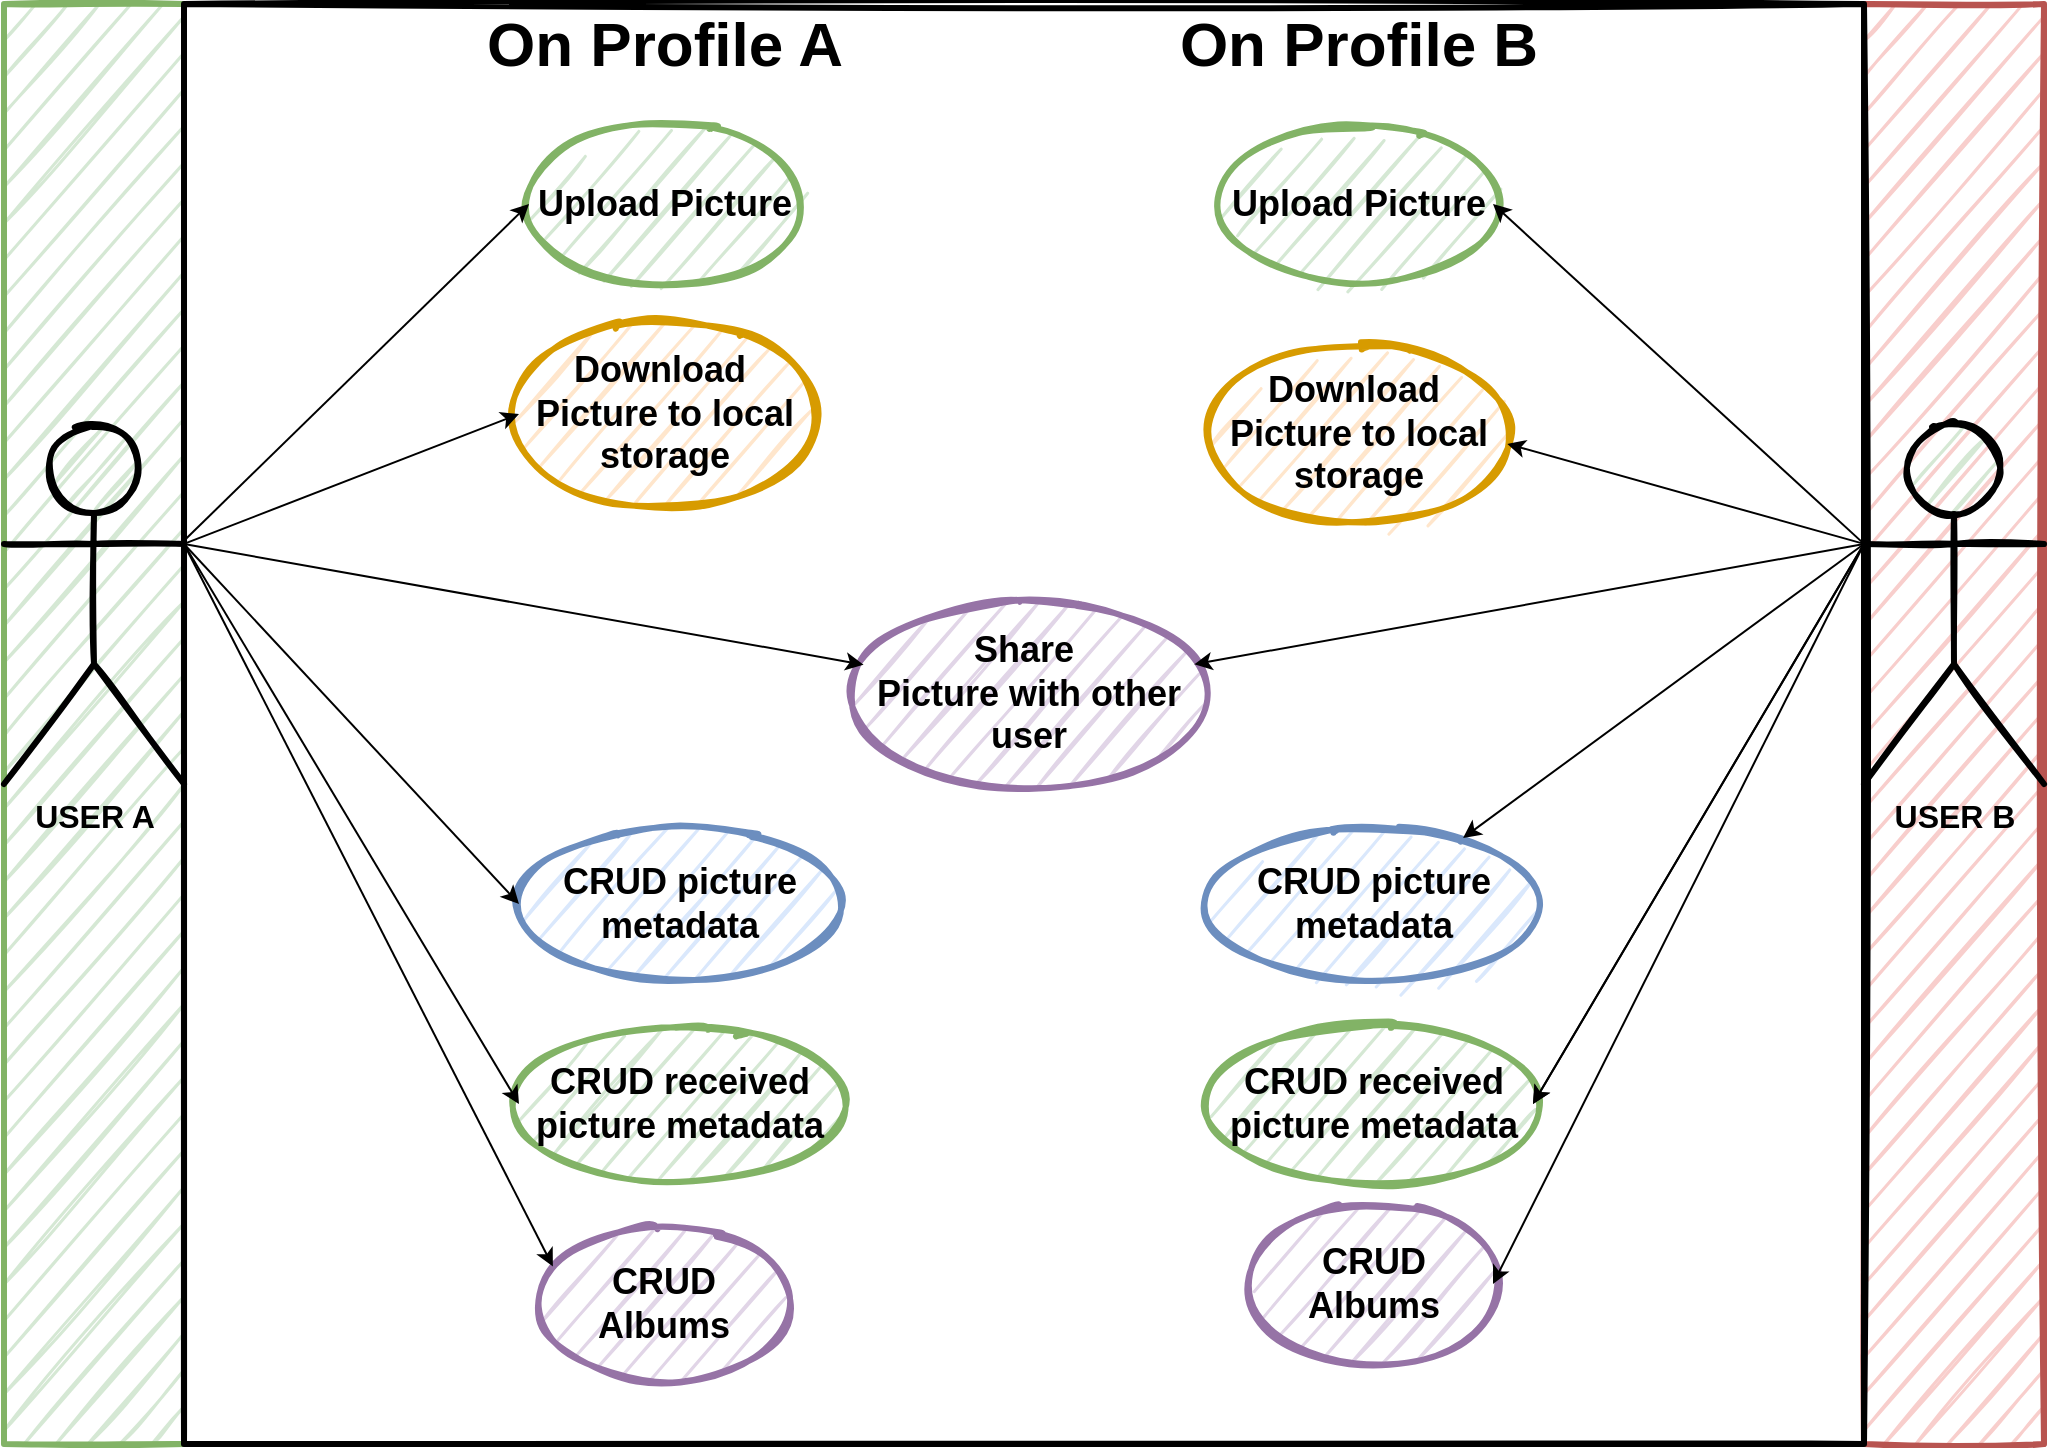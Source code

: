 <mxfile version="15.5.6" type="device"><diagram id="UrxeIWhLxlqj7P43byMA" name="Page-1"><mxGraphModel dx="1303" dy="890" grid="1" gridSize="10" guides="1" tooltips="1" connect="1" arrows="1" fold="1" page="1" pageScale="1" pageWidth="1654" pageHeight="2336" math="0" shadow="0"><root><mxCell id="0"/><mxCell id="1" parent="0"/><mxCell id="sXR-CMNeAIy7z6sWAmM6-47" value="" style="rounded=0;whiteSpace=wrap;html=1;shadow=0;sketch=1;fontSize=31;strokeColor=#b85450;strokeWidth=3;fillColor=#f8cecc;" vertex="1" parent="1"><mxGeometry x="1060" y="110" width="90" height="720" as="geometry"/></mxCell><mxCell id="sXR-CMNeAIy7z6sWAmM6-45" value="" style="rounded=0;whiteSpace=wrap;html=1;shadow=0;sketch=1;fontSize=31;strokeColor=#82b366;strokeWidth=3;fillColor=#d5e8d4;" vertex="1" parent="1"><mxGeometry x="130" y="110" width="90" height="720" as="geometry"/></mxCell><mxCell id="sXR-CMNeAIy7z6sWAmM6-25" value="" style="rounded=0;whiteSpace=wrap;html=1;shadow=0;sketch=1;fontSize=31;strokeColor=default;strokeWidth=3;" vertex="1" parent="1"><mxGeometry x="220" y="110" width="840" height="720" as="geometry"/></mxCell><mxCell id="sXR-CMNeAIy7z6sWAmM6-1" value="USER A" style="shape=umlActor;verticalLabelPosition=bottom;verticalAlign=top;html=1;outlineConnect=0;fillColor=#d5e8d4;strokeColor=default;shadow=0;sketch=1;strokeWidth=3;fontSize=16;fontStyle=1" vertex="1" parent="1"><mxGeometry x="130" y="320" width="90" height="180" as="geometry"/></mxCell><mxCell id="sXR-CMNeAIy7z6sWAmM6-4" value="USER B" style="shape=umlActor;verticalLabelPosition=bottom;verticalAlign=top;html=1;outlineConnect=0;fillColor=#d5e8d4;strokeColor=default;shadow=0;sketch=1;strokeWidth=3;fontSize=16;fontStyle=1" vertex="1" parent="1"><mxGeometry x="1060" y="320" width="90" height="180" as="geometry"/></mxCell><mxCell id="sXR-CMNeAIy7z6sWAmM6-6" value="Upload Picture&lt;br&gt;" style="ellipse;whiteSpace=wrap;html=1;shadow=0;sketch=1;fontSize=18;strokeColor=#82b366;strokeWidth=3;fontStyle=1;fillColor=#d5e8d4;" vertex="1" parent="1"><mxGeometry x="392.5" y="170" width="135" height="80" as="geometry"/></mxCell><mxCell id="sXR-CMNeAIy7z6sWAmM6-8" value="Share&amp;nbsp;&lt;br&gt;Picture with other user" style="ellipse;whiteSpace=wrap;html=1;shadow=0;sketch=1;fontSize=18;strokeColor=#9673a6;strokeWidth=3;fontStyle=1;fillColor=#e1d5e7;" vertex="1" parent="1"><mxGeometry x="555" y="410" width="175" height="90" as="geometry"/></mxCell><mxCell id="sXR-CMNeAIy7z6sWAmM6-9" value="CRUD picture metadata" style="ellipse;whiteSpace=wrap;html=1;shadow=0;sketch=1;fontSize=18;strokeColor=#6c8ebf;strokeWidth=3;fontStyle=1;fillColor=#dae8fc;" vertex="1" parent="1"><mxGeometry x="387.5" y="520" width="160" height="80" as="geometry"/></mxCell><mxCell id="sXR-CMNeAIy7z6sWAmM6-10" value="CRUD received picture metadata" style="ellipse;whiteSpace=wrap;html=1;shadow=0;sketch=1;fontSize=18;strokeColor=#82b366;strokeWidth=3;fontStyle=1;fillColor=#d5e8d4;" vertex="1" parent="1"><mxGeometry x="387.5" y="620" width="160" height="80" as="geometry"/></mxCell><mxCell id="sXR-CMNeAIy7z6sWAmM6-11" value="CRUD Albums" style="ellipse;whiteSpace=wrap;html=1;shadow=0;sketch=1;fontSize=18;strokeColor=#9673a6;strokeWidth=3;fontStyle=1;fillColor=#e1d5e7;" vertex="1" parent="1"><mxGeometry x="400" y="720" width="120" height="80" as="geometry"/></mxCell><mxCell id="sXR-CMNeAIy7z6sWAmM6-19" value="On Profile A" style="text;html=1;align=center;verticalAlign=middle;resizable=0;points=[];autosize=1;strokeColor=none;fillColor=none;fontSize=31;fontStyle=1" vertex="1" parent="1"><mxGeometry x="365" y="110" width="190" height="40" as="geometry"/></mxCell><mxCell id="sXR-CMNeAIy7z6sWAmM6-20" value="On Profile B" style="text;html=1;align=center;verticalAlign=middle;resizable=0;points=[];autosize=1;strokeColor=none;fillColor=none;fontSize=31;fontStyle=1" vertex="1" parent="1"><mxGeometry x="712" y="110" width="190" height="40" as="geometry"/></mxCell><mxCell id="sXR-CMNeAIy7z6sWAmM6-22" value="Download&amp;nbsp;&lt;br&gt;Picture to local storage" style="ellipse;whiteSpace=wrap;html=1;shadow=0;sketch=1;fontSize=18;strokeColor=#d79b00;strokeWidth=3;fontStyle=1;fillColor=#ffe6cc;" vertex="1" parent="1"><mxGeometry x="387.5" y="270" width="145" height="90" as="geometry"/></mxCell><mxCell id="sXR-CMNeAIy7z6sWAmM6-23" value="CRUD picture metadata" style="ellipse;whiteSpace=wrap;html=1;shadow=0;sketch=1;fontSize=18;strokeColor=#6c8ebf;strokeWidth=3;fontStyle=1;fillColor=#dae8fc;" vertex="1" parent="1"><mxGeometry x="734.5" y="520" width="160" height="80" as="geometry"/></mxCell><mxCell id="sXR-CMNeAIy7z6sWAmM6-26" value="Upload Picture&lt;br&gt;" style="ellipse;whiteSpace=wrap;html=1;shadow=0;sketch=1;fontSize=18;strokeColor=#82b366;strokeWidth=3;fontStyle=1;fillColor=#d5e8d4;" vertex="1" parent="1"><mxGeometry x="739.5" y="170" width="135" height="80" as="geometry"/></mxCell><mxCell id="sXR-CMNeAIy7z6sWAmM6-27" value="Download&amp;nbsp;&lt;br&gt;Picture to local storage" style="ellipse;whiteSpace=wrap;html=1;shadow=0;sketch=1;fontSize=18;strokeColor=#d79b00;strokeWidth=3;fontStyle=1;fillColor=#ffe6cc;" vertex="1" parent="1"><mxGeometry x="734.5" y="280" width="145" height="90" as="geometry"/></mxCell><mxCell id="sXR-CMNeAIy7z6sWAmM6-28" value="CRUD received picture metadata" style="ellipse;whiteSpace=wrap;html=1;shadow=0;sketch=1;fontSize=18;strokeColor=#82b366;strokeWidth=3;fontStyle=1;fillColor=#d5e8d4;" vertex="1" parent="1"><mxGeometry x="734.5" y="620" width="160" height="80" as="geometry"/></mxCell><mxCell id="sXR-CMNeAIy7z6sWAmM6-29" value="CRUD Albums" style="ellipse;whiteSpace=wrap;html=1;shadow=0;sketch=1;fontSize=18;strokeColor=#9673a6;strokeWidth=3;fontStyle=1;fillColor=#e1d5e7;" vertex="1" parent="1"><mxGeometry x="754.5" y="710" width="120" height="80" as="geometry"/></mxCell><mxCell id="sXR-CMNeAIy7z6sWAmM6-32" value="" style="endArrow=classic;html=1;rounded=0;fontSize=31;exitX=0;exitY=0.333;exitDx=0;exitDy=0;exitPerimeter=0;entryX=1;entryY=0.5;entryDx=0;entryDy=0;" edge="1" parent="1" source="sXR-CMNeAIy7z6sWAmM6-4" target="sXR-CMNeAIy7z6sWAmM6-26"><mxGeometry width="50" height="50" relative="1" as="geometry"><mxPoint x="900" y="410" as="sourcePoint"/><mxPoint x="950" y="360" as="targetPoint"/></mxGeometry></mxCell><mxCell id="sXR-CMNeAIy7z6sWAmM6-33" value="" style="endArrow=classic;html=1;rounded=0;fontSize=31;entryX=1.015;entryY=0.555;entryDx=0;entryDy=0;entryPerimeter=0;exitX=0;exitY=0.333;exitDx=0;exitDy=0;exitPerimeter=0;" edge="1" parent="1" source="sXR-CMNeAIy7z6sWAmM6-4" target="sXR-CMNeAIy7z6sWAmM6-27"><mxGeometry width="50" height="50" relative="1" as="geometry"><mxPoint x="960" y="370" as="sourcePoint"/><mxPoint x="884.5" y="220" as="targetPoint"/></mxGeometry></mxCell><mxCell id="sXR-CMNeAIy7z6sWAmM6-34" value="" style="endArrow=classic;html=1;rounded=0;fontSize=31;" edge="1" parent="1" target="sXR-CMNeAIy7z6sWAmM6-23"><mxGeometry width="50" height="50" relative="1" as="geometry"><mxPoint x="1060" y="380" as="sourcePoint"/><mxPoint x="891.675" y="339.95" as="targetPoint"/></mxGeometry></mxCell><mxCell id="sXR-CMNeAIy7z6sWAmM6-35" value="" style="endArrow=classic;html=1;rounded=0;fontSize=31;entryX=1;entryY=0.5;entryDx=0;entryDy=0;exitX=0;exitY=0.333;exitDx=0;exitDy=0;exitPerimeter=0;" edge="1" parent="1" source="sXR-CMNeAIy7z6sWAmM6-4" target="sXR-CMNeAIy7z6sWAmM6-28"><mxGeometry width="50" height="50" relative="1" as="geometry"><mxPoint x="920" y="340" as="sourcePoint"/><mxPoint x="853.852" y="532.79" as="targetPoint"/></mxGeometry></mxCell><mxCell id="sXR-CMNeAIy7z6sWAmM6-36" value="" style="endArrow=classic;html=1;rounded=0;fontSize=31;entryX=1;entryY=0.5;entryDx=0;entryDy=0;" edge="1" parent="1" target="sXR-CMNeAIy7z6sWAmM6-28"><mxGeometry width="50" height="50" relative="1" as="geometry"><mxPoint x="1060" y="380" as="sourcePoint"/><mxPoint x="894.5" y="660" as="targetPoint"/></mxGeometry></mxCell><mxCell id="sXR-CMNeAIy7z6sWAmM6-37" value="" style="endArrow=classic;html=1;rounded=0;fontSize=31;entryX=1;entryY=0.5;entryDx=0;entryDy=0;" edge="1" parent="1" target="sXR-CMNeAIy7z6sWAmM6-29"><mxGeometry width="50" height="50" relative="1" as="geometry"><mxPoint x="1060" y="380" as="sourcePoint"/><mxPoint x="904.5" y="670" as="targetPoint"/></mxGeometry></mxCell><mxCell id="sXR-CMNeAIy7z6sWAmM6-38" value="" style="endArrow=classic;html=1;rounded=0;fontSize=31;entryX=0;entryY=0.5;entryDx=0;entryDy=0;exitX=1;exitY=0.333;exitDx=0;exitDy=0;exitPerimeter=0;" edge="1" parent="1" source="sXR-CMNeAIy7z6sWAmM6-1" target="sXR-CMNeAIy7z6sWAmM6-22"><mxGeometry width="50" height="50" relative="1" as="geometry"><mxPoint x="1070" y="390" as="sourcePoint"/><mxPoint x="891.675" y="339.95" as="targetPoint"/></mxGeometry></mxCell><mxCell id="sXR-CMNeAIy7z6sWAmM6-39" value="" style="endArrow=classic;html=1;rounded=0;fontSize=31;entryX=0;entryY=0.5;entryDx=0;entryDy=0;exitX=-0.002;exitY=0.375;exitDx=0;exitDy=0;exitPerimeter=0;" edge="1" parent="1" source="sXR-CMNeAIy7z6sWAmM6-25" target="sXR-CMNeAIy7z6sWAmM6-6"><mxGeometry width="50" height="50" relative="1" as="geometry"><mxPoint x="230" y="390" as="sourcePoint"/><mxPoint x="397.5" y="325" as="targetPoint"/></mxGeometry></mxCell><mxCell id="sXR-CMNeAIy7z6sWAmM6-40" value="" style="endArrow=classic;html=1;rounded=0;fontSize=31;entryX=0;entryY=0.5;entryDx=0;entryDy=0;" edge="1" parent="1" target="sXR-CMNeAIy7z6sWAmM6-9"><mxGeometry width="50" height="50" relative="1" as="geometry"><mxPoint x="220" y="380" as="sourcePoint"/><mxPoint x="402.5" y="220.0" as="targetPoint"/></mxGeometry></mxCell><mxCell id="sXR-CMNeAIy7z6sWAmM6-41" value="" style="endArrow=classic;html=1;rounded=0;fontSize=31;" edge="1" parent="1" target="sXR-CMNeAIy7z6sWAmM6-8"><mxGeometry width="50" height="50" relative="1" as="geometry"><mxPoint x="220" y="380" as="sourcePoint"/><mxPoint x="397.5" y="570" as="targetPoint"/></mxGeometry></mxCell><mxCell id="sXR-CMNeAIy7z6sWAmM6-42" value="" style="endArrow=classic;html=1;rounded=0;fontSize=31;" edge="1" parent="1" target="sXR-CMNeAIy7z6sWAmM6-8"><mxGeometry width="50" height="50" relative="1" as="geometry"><mxPoint x="1060" y="380" as="sourcePoint"/><mxPoint x="869.42" y="536.901" as="targetPoint"/></mxGeometry></mxCell><mxCell id="sXR-CMNeAIy7z6sWAmM6-43" value="" style="endArrow=classic;html=1;rounded=0;fontSize=31;entryX=0;entryY=0.5;entryDx=0;entryDy=0;" edge="1" parent="1" target="sXR-CMNeAIy7z6sWAmM6-10"><mxGeometry width="50" height="50" relative="1" as="geometry"><mxPoint x="220" y="380" as="sourcePoint"/><mxPoint x="397.5" y="570" as="targetPoint"/></mxGeometry></mxCell><mxCell id="sXR-CMNeAIy7z6sWAmM6-44" value="" style="endArrow=classic;html=1;rounded=0;fontSize=31;entryX=0.037;entryY=0.266;entryDx=0;entryDy=0;entryPerimeter=0;" edge="1" parent="1" target="sXR-CMNeAIy7z6sWAmM6-11"><mxGeometry width="50" height="50" relative="1" as="geometry"><mxPoint x="220" y="380" as="sourcePoint"/><mxPoint x="397.5" y="670" as="targetPoint"/></mxGeometry></mxCell></root></mxGraphModel></diagram></mxfile>